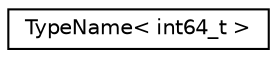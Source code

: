 digraph "Graphical Class Hierarchy"
{
  edge [fontname="Helvetica",fontsize="10",labelfontname="Helvetica",labelfontsize="10"];
  node [fontname="Helvetica",fontsize="10",shape=record];
  rankdir="LR";
  Node1 [label="TypeName\< int64_t \>",height=0.2,width=0.4,color="black", fillcolor="white", style="filled",URL="$structTypeName_3_01int64__t_01_4.html"];
}
